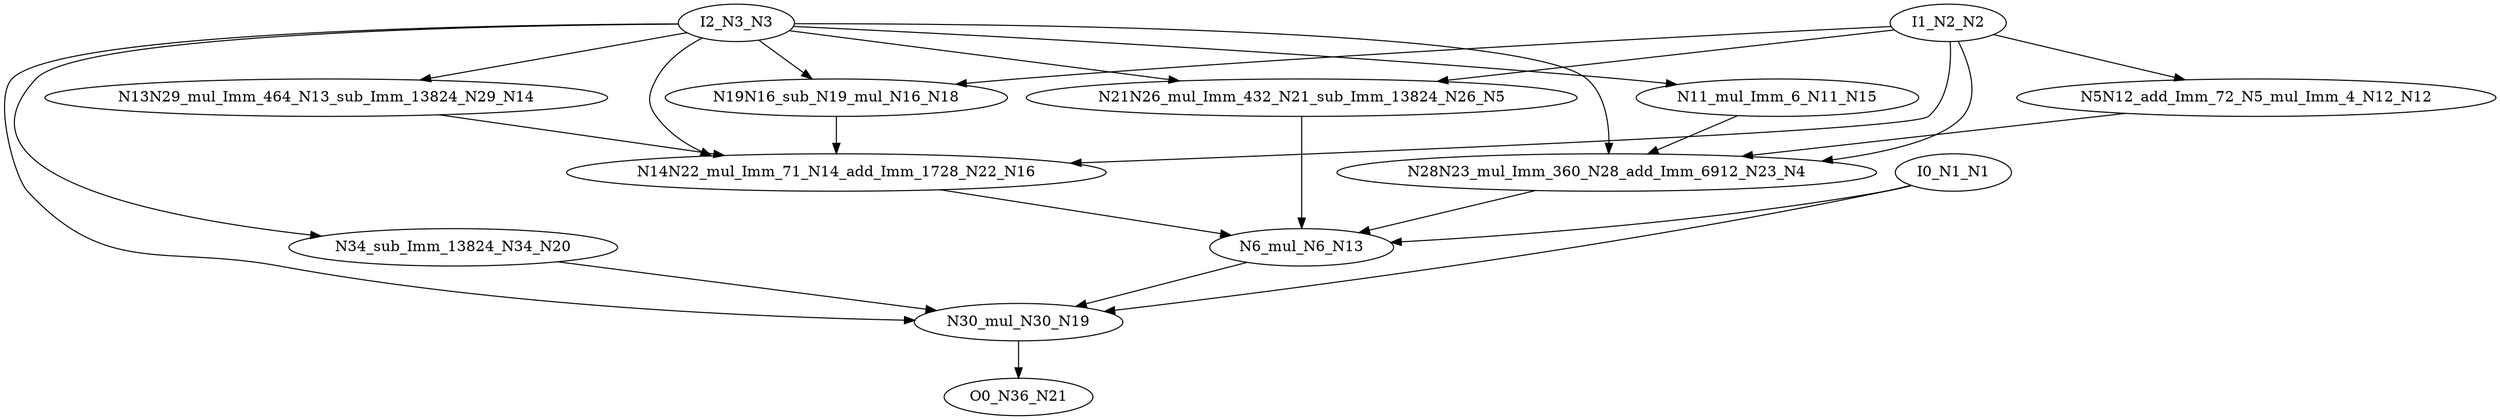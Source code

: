digraph graphname {
N12 [color="black", ntype="operation", label="N5N12_add_Imm_72_N5_mul_Imm_4_N12_N12"];
N13 [color="black", ntype="operation", label="N6_mul_N6_N13"];
N16 [color="black", ntype="operation", label="N14N22_mul_Imm_71_N14_add_Imm_1728_N22_N16"];
N14 [color="black", ntype="operation", label="N13N29_mul_Imm_464_N13_sub_Imm_13824_N29_N14"];
N15 [color="black", ntype="operation", label="N11_mul_Imm_6_N11_N15"];
N18 [color="black", ntype="operation", label="N19N16_sub_N19_mul_N16_N18"];
N19 [color="black", ntype="operation", label="N30_mul_N30_N19"];
N21 [color="black", ntype="outvar", label="O0_N36_N21"];
N20 [color="black", ntype="operation", label="N34_sub_Imm_13824_N34_N20"];
N1 [color="black", ntype="invar", label="I0_N1_N1"];
N2 [color="black", ntype="invar", label="I1_N2_N2"];
N3 [color="black", ntype="invar", label="I2_N3_N3"];
N4 [color="black", ntype="operation", label="N28N23_mul_Imm_360_N28_add_Imm_6912_N23_N4"];
N5 [color="black", ntype="operation", label="N21N26_mul_Imm_432_N21_sub_Imm_13824_N26_N5"];
N12 -> N4;
N13 -> N19;
N16 -> N13;
N14 -> N16;
N15 -> N4;
N18 -> N16;
N19 -> N21;
N20 -> N19;
N1 -> N13;
N1 -> N19;
N2 -> N12;
N2 -> N5;
N2 -> N18;
N2 -> N16;
N2 -> N4;
N3 -> N16;
N3 -> N20;
N3 -> N14;
N3 -> N19;
N3 -> N15;
N3 -> N4;
N3 -> N18;
N3 -> N5;
N4 -> N13;
N5 -> N13;
}
